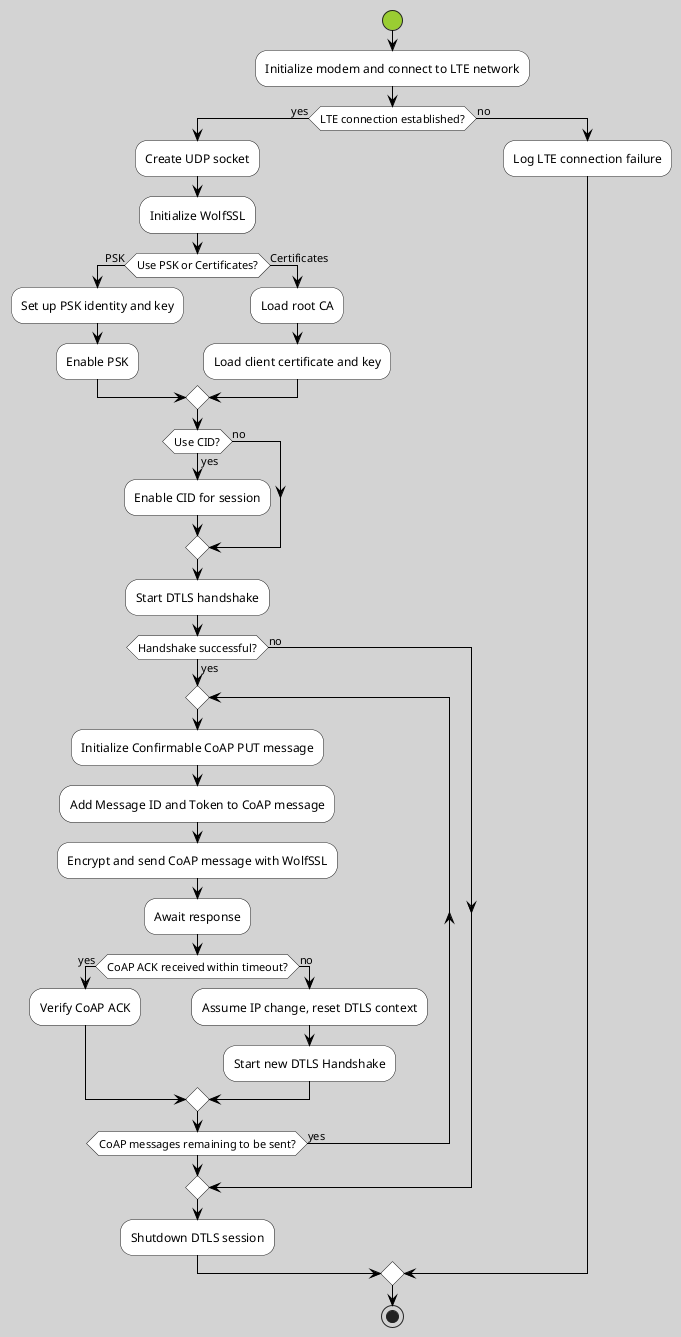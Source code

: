 @startuml DTLS_Handshake_Configuration
skinparam backgroundColor LightGrey
skinparam activity {
  StartColor YellowGreen
  EndColor Tomato
  BackgroundColor White
  ArrowColor Black
}
start

:Initialize modem and connect to LTE network;
if (LTE connection established?) then (yes)
  :Create UDP socket;
  :Initialize WolfSSL;


  if (Use PSK or Certificates?) then (PSK)
    :Set up PSK identity and key;
    :Enable PSK;
  else (Certificates)
    :Load root CA;
    :Load client certificate and key;
  endif

  if (Use CID?) then (yes)
    :Enable CID for session;
  else (no)

  endif

  :Start DTLS handshake;
  if (Handshake successful?) then (yes)
    repeat
      :Initialize Confirmable CoAP PUT message;
      :Add Message ID and Token to CoAP message;
      :Encrypt and send CoAP message with WolfSSL;
      :Await response;
      if (CoAP ACK received within timeout?) then (yes)
        :Verify CoAP ACK;
      else (no)
        :Assume IP change, reset DTLS context;
        :Start new DTLS Handshake;
      endif
    repeat while (CoAP messages remaining to be sent?) is (yes)
  else (no)
  endif
    :Shutdown DTLS session;
else (no)
  :Log LTE connection failure;
endif

stop
@enduml
